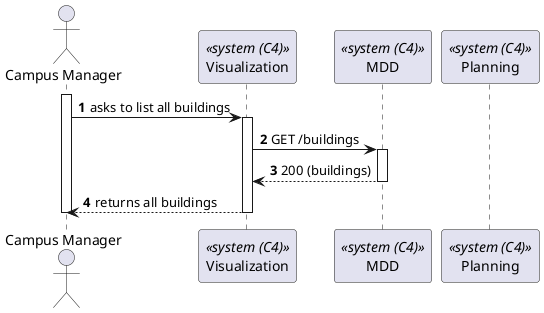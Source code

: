 @startuml process-view
autonumber

actor CM as "Campus Manager"
participant UI as "Visualization" <<system (C4)>>
participant MDD as "MDD" <<system (C4)>>
participant P as "Planning" <<system (C4)>>


activate CM

CM -> UI : asks to list all buildings
activate UI

UI -> MDD : GET /buildings
activate MDD
MDD --> UI : 200 (buildings)
deactivate MDD

CM <-- UI : returns all buildings
deactivate UI


deactivate CM

@enduml

